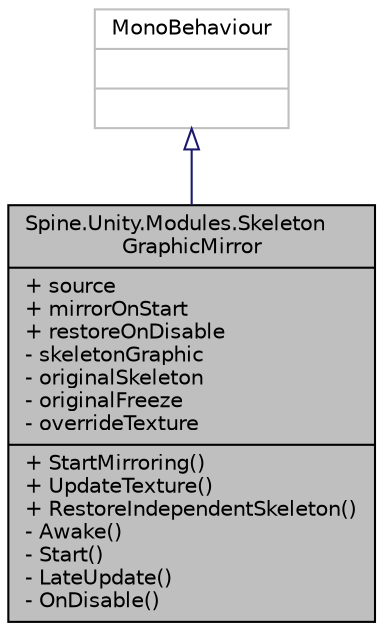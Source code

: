 digraph "Spine.Unity.Modules.SkeletonGraphicMirror"
{
 // LATEX_PDF_SIZE
  edge [fontname="Helvetica",fontsize="10",labelfontname="Helvetica",labelfontsize="10"];
  node [fontname="Helvetica",fontsize="10",shape=record];
  Node1 [label="{Spine.Unity.Modules.Skeleton\lGraphicMirror\n|+ source\l+ mirrorOnStart\l+ restoreOnDisable\l- skeletonGraphic\l- originalSkeleton\l- originalFreeze\l- overrideTexture\l|+ StartMirroring()\l+ UpdateTexture()\l+ RestoreIndependentSkeleton()\l- Awake()\l- Start()\l- LateUpdate()\l- OnDisable()\l}",height=0.2,width=0.4,color="black", fillcolor="grey75", style="filled", fontcolor="black",tooltip=" "];
  Node2 -> Node1 [dir="back",color="midnightblue",fontsize="10",style="solid",arrowtail="onormal",fontname="Helvetica"];
  Node2 [label="{MonoBehaviour\n||}",height=0.2,width=0.4,color="grey75", fillcolor="white", style="filled",tooltip=" "];
}
